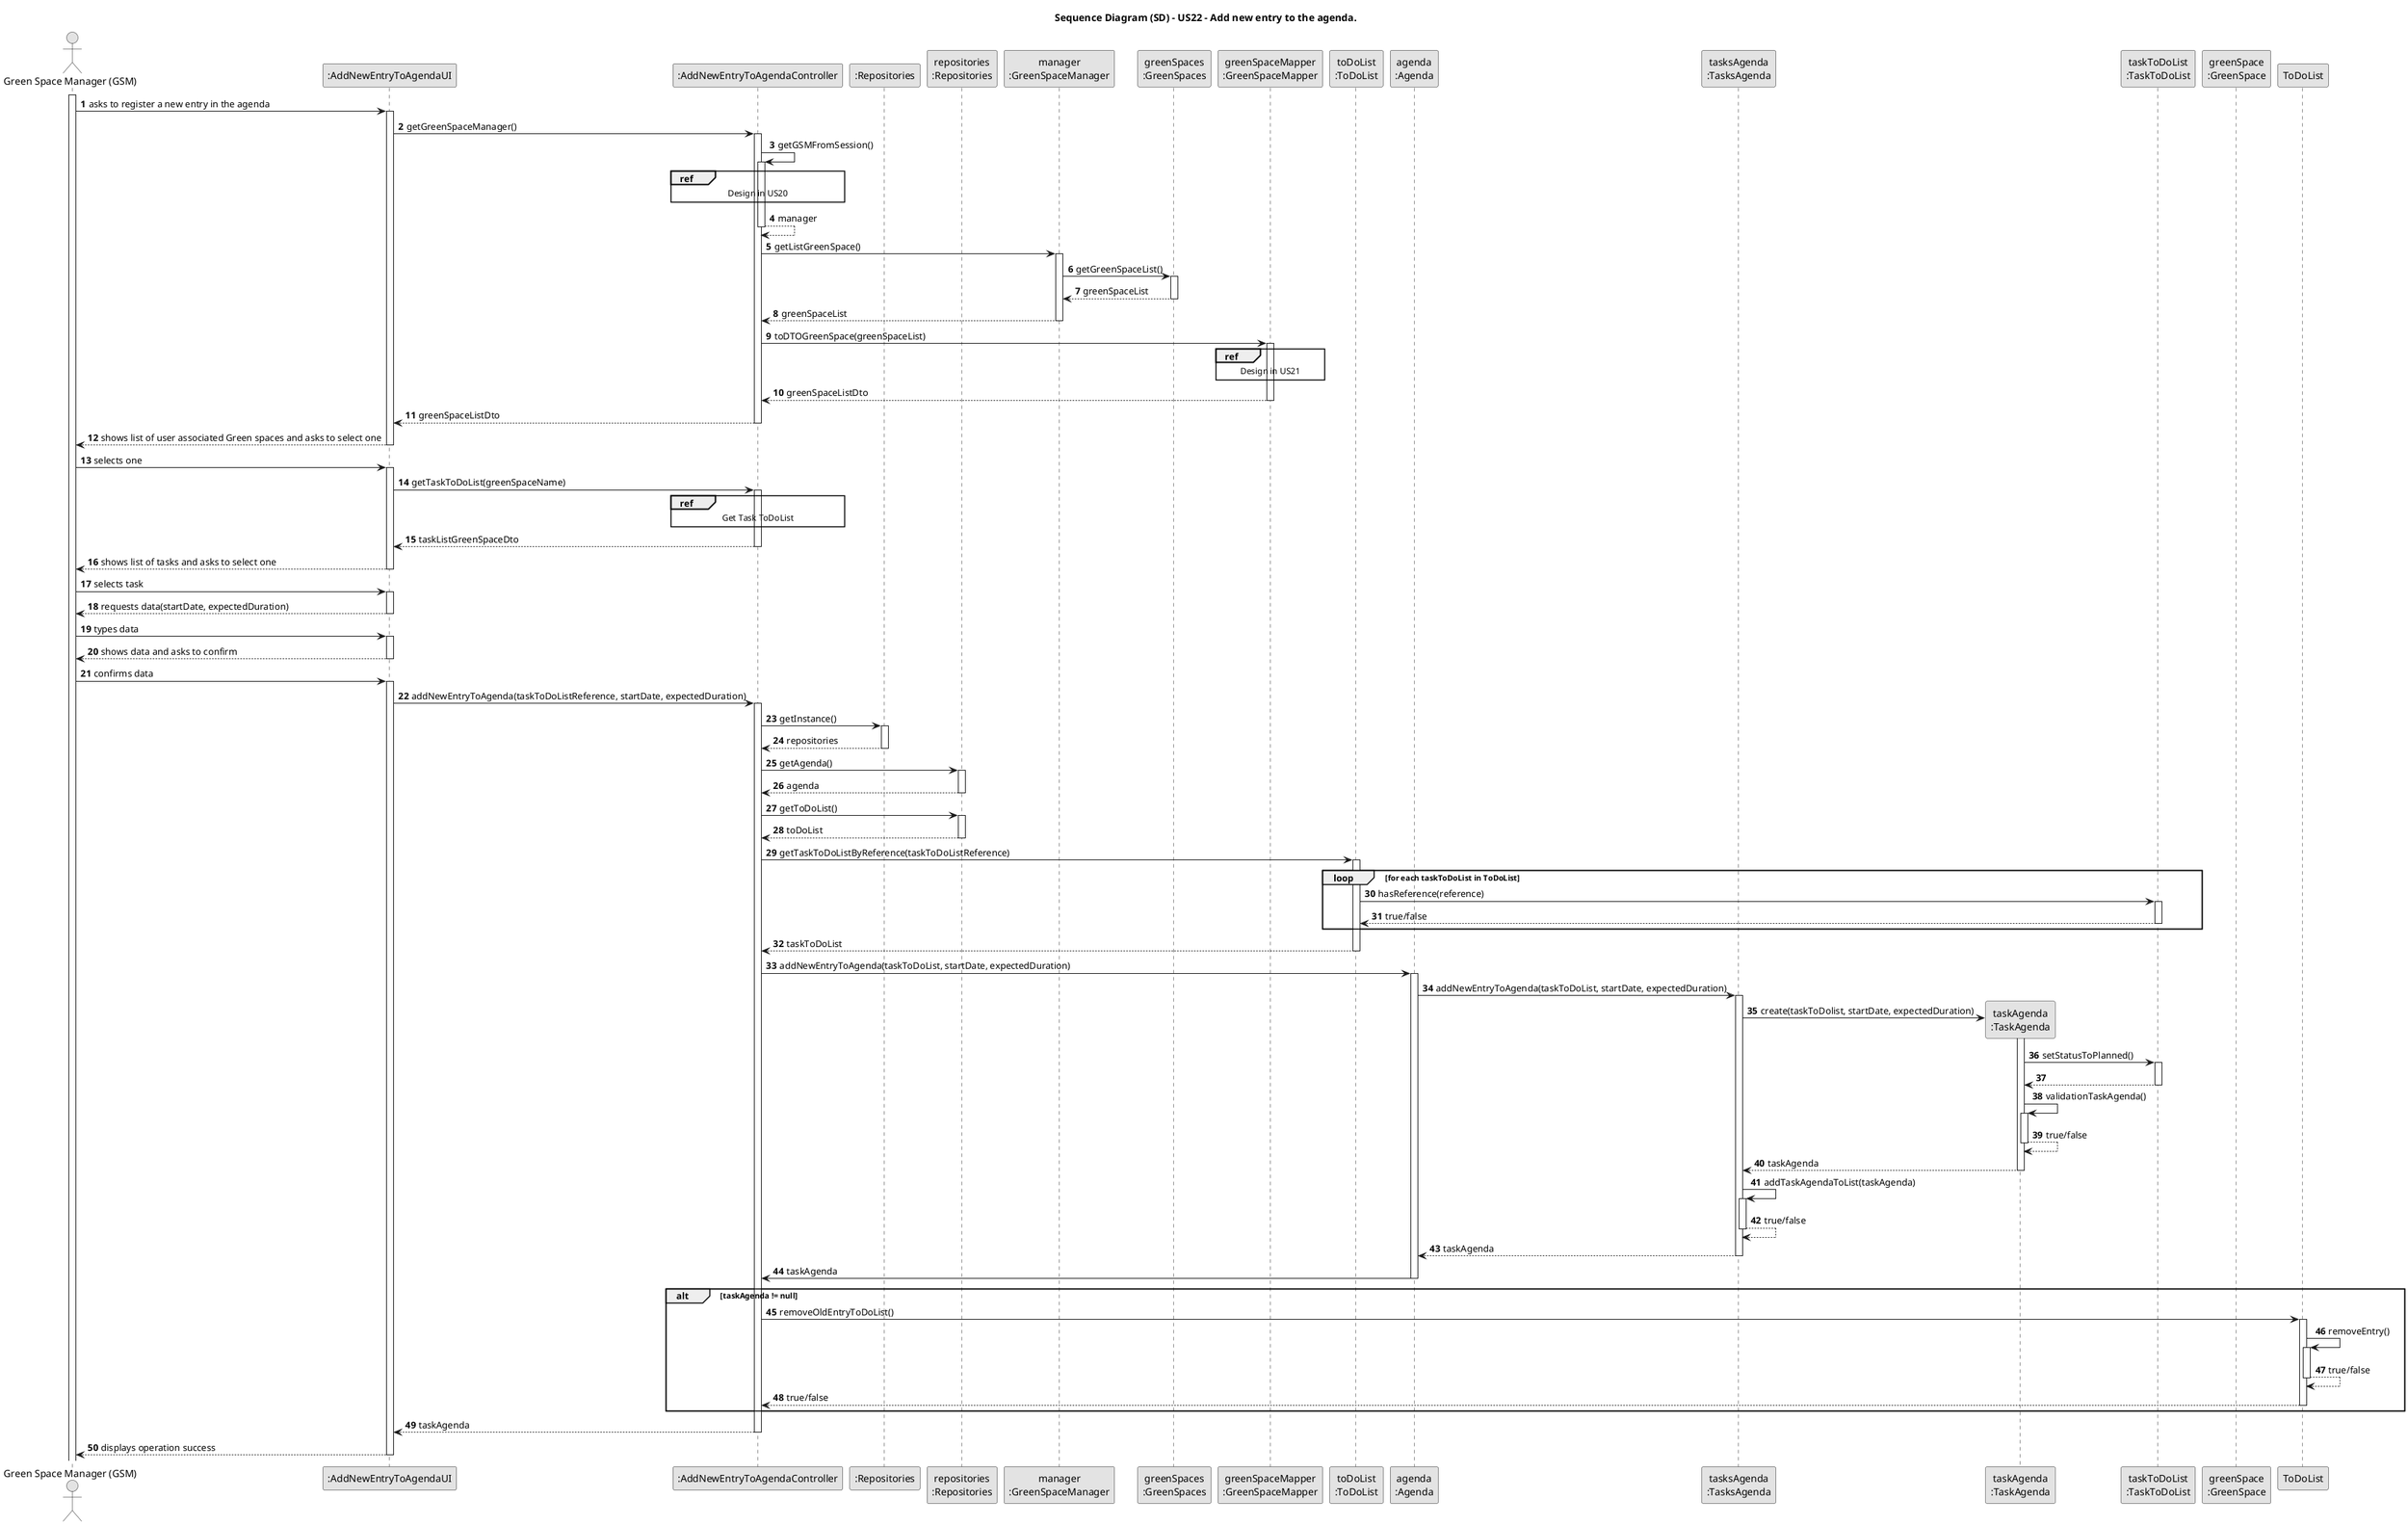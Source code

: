 @startuml
skinparam monochrome true
skinparam packageStyle rectangle
skinparam shadowing false

title Sequence Diagram (SD) - US22 - Add new entry to the agenda.

autonumber

actor "Green Space Manager (GSM)" as GSM
participant ":AddNewEntryToAgendaUI" as UI
participant ":AddNewEntryToAgendaController" as CTRL
participant ":Repositories" as RepositorySingleton
participant "repositories\n:Repositories" as PLAT
participant "manager\n:GreenSpaceManager" as GSMO
participant "greenSpaces\n:GreenSpaces" as GREENSPACES
participant "greenSpaceMapper\n:GreenSpaceMapper" as GSMP
participant "toDoList\n:ToDoList" as TDL
participant "agenda\n:Agenda" as AGENDA
participant "tasksAgenda\n:TasksAgenda" as TASKSAGENDA
participant "taskAgenda\n:TaskAgenda" as TASKAGENDA
participant "taskToDoList\n:TaskToDoList" as TTDL
participant "greenSpace\n:GreenSpace" as GS

activate GSM

    GSM -> UI : asks to register a new entry in the agenda
    activate UI

     UI -> CTRL : getGreenSpaceManager()
        activate CTRL

            CTRL -> CTRL : getGSMFromSession()
        activate CTRL

            ref over CTRL
                Design in US20
            end ref

            CTRL --> CTRL : manager
        deactivate CTRL

            CTRL -> GSMO : getListGreenSpace()
        activate GSMO

            GSMO -> GREENSPACES : getGreenSpaceList()
        activate GREENSPACES

        GREENSPACES --> GSMO : greenSpaceList
        deactivate GREENSPACES

        GSMO --> CTRL : greenSpaceList
        deactivate GSMO

CTRL -> GSMP : toDTOGreenSpace(greenSpaceList)
    activate GSMP

        ref over GSMP
            Design in US21
        end ref

       GSMP --> CTRL : greenSpaceListDto
    deactivate GSMP

        CTRL --> UI : greenSpaceListDto
    deactivate CTRL

    UI --> GSM : shows list of user associated Green spaces and asks to select one
    deactivate UI

    GSM -> UI: selects one
    activate UI

    UI -> CTRL : getTaskToDoList(greenSpaceName)
    activate CTRL

        ref over CTRL
            Get Task ToDoList
        end



            CTRL --> UI : taskListGreenSpaceDto
            deactivate CTRL

    UI --> GSM : shows list of tasks and asks to select one
    deactivate UI

    GSM->UI: selects task
    activate UI

    UI --> GSM : requests data(startDate, expectedDuration)
    deactivate UI

    GSM -> UI : types data
    activate UI

    UI --> GSM : shows data and asks to confirm
    deactivate UI

    GSM -> UI : confirms data
    activate UI

    UI -> CTRL : addNewEntryToAgenda(taskToDoListReference, startDate, expectedDuration)
    activate CTRL

    CTRL -> RepositorySingleton : getInstance()
    activate RepositorySingleton

    RepositorySingleton --> CTRL : repositories
    deactivate RepositorySingleton

    CTRL -> PLAT : getAgenda()
    activate PLAT

    PLAT --> CTRL : agenda
    deactivate PLAT

    CTRL -> PLAT : getToDoList()
    activate PLAT

    PLAT --> CTRL : toDoList
    deactivate PLAT

    CTRL -> TDL : getTaskToDoListByReference(taskToDoListReference)
    activate TDL

        loop for each taskToDoList in ToDoList

        TDL -> TTDL : hasReference(reference)
        activate TTDL

        TTDL --> TDL : true/false
        deactivate TTDL

        end

        TDL --> CTRL : taskToDoList
        deactivate TDL

    CTRL -> AGENDA : addNewEntryToAgenda(taskToDoList, startDate, expectedDuration)
    activate AGENDA

    AGENDA -> TASKSAGENDA : addNewEntryToAgenda(taskToDoList, startDate, expectedDuration)
    activate TASKSAGENDA

    TASKSAGENDA -> TASKAGENDA**: create(taskToDolist, startDate, expectedDuration)
    activate TASKAGENDA

    TASKAGENDA -> TTDL : setStatusToPlanned()
    activate TTDL

    TTDL --> TASKAGENDA :
    deactivate TTDL

    TASKAGENDA -> TASKAGENDA : validationTaskAgenda()
    activate TASKAGENDA

    TASKAGENDA --> TASKAGENDA : true/false
    deactivate TASKAGENDA

    TASKAGENDA --> TASKSAGENDA: taskAgenda
    deactivate TASKAGENDA

    TASKSAGENDA -> TASKSAGENDA : addTaskAgendaToList(taskAgenda)
    activate TASKSAGENDA

    TASKSAGENDA --> TASKSAGENDA: true/false
    deactivate TASKSAGENDA

    TASKSAGENDA --> AGENDA : taskAgenda
    deactivate TASKSAGENDA

    AGENDA -> CTRL : taskAgenda
    deactivate AGENDA

    alt taskAgenda != null

    CTRL -> ToDoList : removeOldEntryToDoList()
    activate ToDoList

    ToDoList -> ToDoList : removeEntry()
    activate ToDoList

    ToDoList --> ToDoList : true/false
    deactivate ToDoList

    ToDoList --> CTRL : true/false
    deactivate ToDoList
    end

    CTRL --> UI : taskAgenda
    deactivate CTRL

    UI --> GSM : displays operation success
    deactivate UI

@enduml